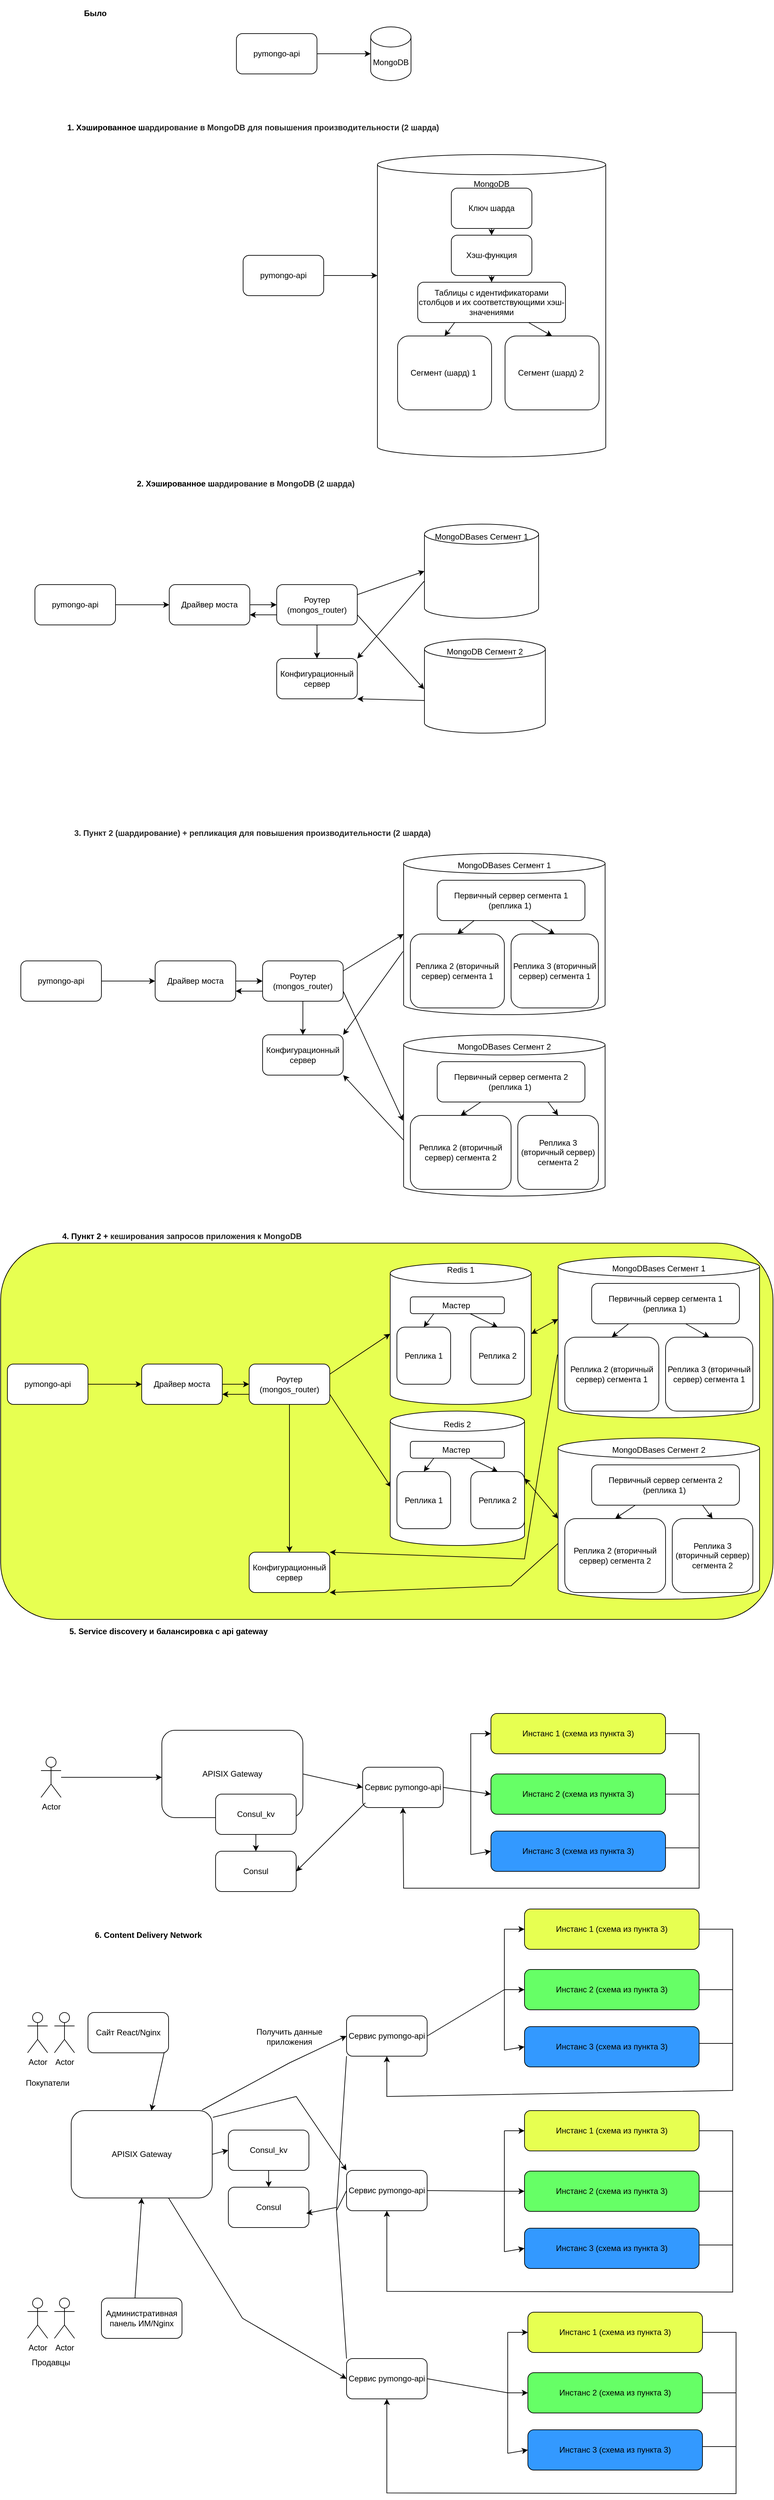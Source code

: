 <mxfile version="26.2.14">
  <diagram name="Page-1" id="XPKNurpNEvyVqWCnPCrv">
    <mxGraphModel dx="1593" dy="798" grid="1" gridSize="10" guides="1" tooltips="1" connect="1" arrows="1" fold="1" page="1" pageScale="1" pageWidth="827" pageHeight="1169" math="0" shadow="0">
      <root>
        <mxCell id="0" />
        <mxCell id="1" parent="0" />
        <mxCell id="mXvUrhsPpMpzu5_AY0t--2" value="MongoDB" style="shape=cylinder3;whiteSpace=wrap;html=1;boundedLbl=1;backgroundOutline=1;size=15;" vertex="1" parent="1">
          <mxGeometry x="571" y="80" width="60" height="80" as="geometry" />
        </mxCell>
        <mxCell id="mXvUrhsPpMpzu5_AY0t--3" value="pymongo-api" style="rounded=1;whiteSpace=wrap;html=1;" vertex="1" parent="1">
          <mxGeometry x="371" y="90" width="120" height="60" as="geometry" />
        </mxCell>
        <mxCell id="mXvUrhsPpMpzu5_AY0t--4" style="edgeStyle=orthogonalEdgeStyle;rounded=0;orthogonalLoop=1;jettySize=auto;html=1;exitX=1;exitY=0.5;exitDx=0;exitDy=0;entryX=0;entryY=0.5;entryDx=0;entryDy=0;entryPerimeter=0;" edge="1" parent="1" source="mXvUrhsPpMpzu5_AY0t--3" target="mXvUrhsPpMpzu5_AY0t--2">
          <mxGeometry relative="1" as="geometry" />
        </mxCell>
        <mxCell id="mXvUrhsPpMpzu5_AY0t--5" value="&lt;b&gt;Было&lt;/b&gt;" style="text;html=1;align=center;verticalAlign=middle;whiteSpace=wrap;rounded=0;" vertex="1" parent="1">
          <mxGeometry x="121" y="40" width="80" height="40" as="geometry" />
        </mxCell>
        <mxCell id="mXvUrhsPpMpzu5_AY0t--6" value="&lt;font style=&quot;font-size: 12px;&quot;&gt;&lt;b&gt;1. Хэшированное ш&lt;span style=&quot;color: rgba(0, 0, 0, 0.85); font-family: &amp;quot;YS Text&amp;quot;, sans-serif; text-align: left; white-space-collapse: preserve-breaks; background-color: rgb(255, 255, 255);&quot;&gt;ардирование в MongoDB для повышения производительности (2 шарда)&lt;/span&gt;&lt;/b&gt;&lt;/font&gt;" style="text;html=1;align=center;verticalAlign=middle;whiteSpace=wrap;rounded=0;" vertex="1" parent="1">
          <mxGeometry x="111" y="210" width="570" height="40" as="geometry" />
        </mxCell>
        <mxCell id="mXvUrhsPpMpzu5_AY0t--7" value="MongoDB&lt;div&gt;&lt;br&gt;&lt;/div&gt;&lt;div&gt;&lt;br&gt;&lt;/div&gt;&lt;div&gt;&lt;br&gt;&lt;/div&gt;&lt;div&gt;&lt;br&gt;&lt;/div&gt;&lt;div&gt;&lt;br&gt;&lt;/div&gt;&lt;div&gt;&lt;br&gt;&lt;/div&gt;&lt;div&gt;&lt;br&gt;&lt;/div&gt;&lt;div&gt;&lt;br&gt;&lt;/div&gt;&lt;div&gt;&lt;br&gt;&lt;/div&gt;&lt;div&gt;&lt;br&gt;&lt;/div&gt;&lt;div&gt;&lt;br&gt;&lt;/div&gt;&lt;div&gt;&lt;br&gt;&lt;/div&gt;&lt;div&gt;&lt;br&gt;&lt;/div&gt;&lt;div&gt;&lt;br&gt;&lt;/div&gt;&lt;div&gt;&lt;br&gt;&lt;/div&gt;&lt;div&gt;&lt;br&gt;&lt;/div&gt;&lt;div&gt;&lt;br&gt;&lt;/div&gt;&lt;div&gt;&lt;br&gt;&lt;/div&gt;&lt;div&gt;&lt;br&gt;&lt;/div&gt;&lt;div&gt;&lt;br&gt;&lt;/div&gt;&lt;div&gt;&lt;br&gt;&lt;/div&gt;&lt;div&gt;&lt;br&gt;&lt;/div&gt;&lt;div&gt;&lt;br&gt;&lt;/div&gt;&lt;div&gt;&lt;br&gt;&lt;/div&gt;&lt;div&gt;&lt;br&gt;&lt;/div&gt;&lt;div&gt;&lt;br&gt;&lt;/div&gt;&lt;div&gt;&lt;br&gt;&lt;/div&gt;" style="shape=cylinder3;whiteSpace=wrap;html=1;boundedLbl=1;backgroundOutline=1;size=15;" vertex="1" parent="1">
          <mxGeometry x="581" y="270" width="340" height="450" as="geometry" />
        </mxCell>
        <mxCell id="mXvUrhsPpMpzu5_AY0t--8" value="pymongo-api" style="rounded=1;whiteSpace=wrap;html=1;" vertex="1" parent="1">
          <mxGeometry x="381" y="420" width="120" height="60" as="geometry" />
        </mxCell>
        <mxCell id="mXvUrhsPpMpzu5_AY0t--9" style="edgeStyle=orthogonalEdgeStyle;rounded=0;orthogonalLoop=1;jettySize=auto;html=1;exitX=1;exitY=0.5;exitDx=0;exitDy=0;entryX=0;entryY=0.5;entryDx=0;entryDy=0;entryPerimeter=0;" edge="1" parent="1" source="mXvUrhsPpMpzu5_AY0t--8">
          <mxGeometry relative="1" as="geometry">
            <mxPoint x="581" y="450" as="targetPoint" />
          </mxGeometry>
        </mxCell>
        <mxCell id="mXvUrhsPpMpzu5_AY0t--10" value="Ключ шарда" style="rounded=1;whiteSpace=wrap;html=1;" vertex="1" parent="1">
          <mxGeometry x="691" y="320" width="120" height="60" as="geometry" />
        </mxCell>
        <mxCell id="mXvUrhsPpMpzu5_AY0t--11" value="Хэш-функция" style="rounded=1;whiteSpace=wrap;html=1;" vertex="1" parent="1">
          <mxGeometry x="691" y="390" width="120" height="60" as="geometry" />
        </mxCell>
        <mxCell id="mXvUrhsPpMpzu5_AY0t--12" value="Таблицы с идентификаторами столбцов и их соответствующими хэш-значениями" style="rounded=1;whiteSpace=wrap;html=1;" vertex="1" parent="1">
          <mxGeometry x="641" y="460" width="220" height="60" as="geometry" />
        </mxCell>
        <mxCell id="mXvUrhsPpMpzu5_AY0t--13" value="Сегмент (шард) 1&amp;nbsp;" style="rounded=1;whiteSpace=wrap;html=1;" vertex="1" parent="1">
          <mxGeometry x="611" y="540" width="140" height="110" as="geometry" />
        </mxCell>
        <mxCell id="mXvUrhsPpMpzu5_AY0t--14" value="Сегмент (шард) 2&amp;nbsp;" style="rounded=1;whiteSpace=wrap;html=1;" vertex="1" parent="1">
          <mxGeometry x="771" y="540" width="140" height="110" as="geometry" />
        </mxCell>
        <mxCell id="mXvUrhsPpMpzu5_AY0t--15" value="" style="endArrow=classic;html=1;rounded=0;exitX=0.5;exitY=1;exitDx=0;exitDy=0;entryX=0.5;entryY=0;entryDx=0;entryDy=0;" edge="1" parent="1" source="mXvUrhsPpMpzu5_AY0t--10" target="mXvUrhsPpMpzu5_AY0t--11">
          <mxGeometry width="50" height="50" relative="1" as="geometry">
            <mxPoint x="581" y="450" as="sourcePoint" />
            <mxPoint x="631" y="400" as="targetPoint" />
          </mxGeometry>
        </mxCell>
        <mxCell id="mXvUrhsPpMpzu5_AY0t--16" value="" style="endArrow=classic;html=1;rounded=0;exitX=0.5;exitY=1;exitDx=0;exitDy=0;entryX=0.5;entryY=0;entryDx=0;entryDy=0;" edge="1" parent="1" source="mXvUrhsPpMpzu5_AY0t--11" target="mXvUrhsPpMpzu5_AY0t--12">
          <mxGeometry width="50" height="50" relative="1" as="geometry">
            <mxPoint x="581" y="450" as="sourcePoint" />
            <mxPoint x="631" y="400" as="targetPoint" />
          </mxGeometry>
        </mxCell>
        <mxCell id="mXvUrhsPpMpzu5_AY0t--17" value="" style="endArrow=classic;html=1;rounded=0;exitX=0.25;exitY=1;exitDx=0;exitDy=0;entryX=0.5;entryY=0;entryDx=0;entryDy=0;" edge="1" parent="1" source="mXvUrhsPpMpzu5_AY0t--12" target="mXvUrhsPpMpzu5_AY0t--13">
          <mxGeometry width="50" height="50" relative="1" as="geometry">
            <mxPoint x="581" y="450" as="sourcePoint" />
            <mxPoint x="631" y="400" as="targetPoint" />
          </mxGeometry>
        </mxCell>
        <mxCell id="mXvUrhsPpMpzu5_AY0t--18" value="" style="endArrow=classic;html=1;rounded=0;exitX=0.75;exitY=1;exitDx=0;exitDy=0;entryX=0.5;entryY=0;entryDx=0;entryDy=0;" edge="1" parent="1" source="mXvUrhsPpMpzu5_AY0t--12" target="mXvUrhsPpMpzu5_AY0t--14">
          <mxGeometry width="50" height="50" relative="1" as="geometry">
            <mxPoint x="581" y="450" as="sourcePoint" />
            <mxPoint x="631" y="400" as="targetPoint" />
          </mxGeometry>
        </mxCell>
        <mxCell id="mXvUrhsPpMpzu5_AY0t--19" value="&lt;div style=&quot;text-align: center;&quot;&gt;&lt;b style=&quot;&quot;&gt;&lt;span style=&quot;text-align: left; background-color: rgb(255, 255, 255); color: rgba(0, 0, 0, 0.85);&quot;&gt;3. Пункт 2 (шардирование) + репликация&amp;nbsp;&lt;/span&gt;&lt;span style=&quot;color: rgba(0, 0, 0, 0.85); background-color: rgb(255, 255, 255); font-family: &amp;quot;YS Text&amp;quot;, sans-serif; text-align: left; white-space-collapse: preserve-breaks;&quot;&gt;для повышения производительности (2 шарда)&lt;/span&gt;&lt;/b&gt;&lt;/div&gt;" style="text;html=1;align=center;verticalAlign=middle;whiteSpace=wrap;rounded=0;" vertex="1" parent="1">
          <mxGeometry x="110" y="1260" width="570" height="40" as="geometry" />
        </mxCell>
        <mxCell id="mXvUrhsPpMpzu5_AY0t--20" value="MongoDBases Сегмент 1&lt;div&gt;&lt;br&gt;&lt;/div&gt;&lt;div&gt;&lt;br&gt;&lt;/div&gt;&lt;div&gt;&lt;br&gt;&lt;/div&gt;&lt;div&gt;&lt;br&gt;&lt;/div&gt;&lt;div&gt;&lt;br&gt;&lt;/div&gt;&lt;div&gt;&lt;br&gt;&lt;/div&gt;&lt;div&gt;&lt;br&gt;&lt;/div&gt;&lt;div&gt;&lt;br&gt;&lt;/div&gt;&lt;div&gt;&lt;br&gt;&lt;/div&gt;&lt;div&gt;&lt;br&gt;&lt;/div&gt;&lt;div&gt;&lt;br&gt;&lt;/div&gt;&lt;div&gt;&lt;br&gt;&lt;/div&gt;&lt;div&gt;&lt;br&gt;&lt;/div&gt;&lt;div&gt;&lt;br&gt;&lt;/div&gt;&lt;div&gt;&lt;br&gt;&lt;/div&gt;&lt;div&gt;&lt;br&gt;&lt;/div&gt;" style="shape=cylinder3;whiteSpace=wrap;html=1;boundedLbl=1;backgroundOutline=1;size=15;" vertex="1" parent="1">
          <mxGeometry x="620" y="1310" width="300" height="240" as="geometry" />
        </mxCell>
        <mxCell id="mXvUrhsPpMpzu5_AY0t--21" value="pymongo-api" style="rounded=1;whiteSpace=wrap;html=1;" vertex="1" parent="1">
          <mxGeometry x="50" y="1470" width="120" height="60" as="geometry" />
        </mxCell>
        <mxCell id="mXvUrhsPpMpzu5_AY0t--22" style="edgeStyle=orthogonalEdgeStyle;rounded=0;orthogonalLoop=1;jettySize=auto;html=1;exitX=1;exitY=0.5;exitDx=0;exitDy=0;entryX=0;entryY=0.5;entryDx=0;entryDy=0;entryPerimeter=0;" edge="1" parent="1" source="mXvUrhsPpMpzu5_AY0t--21">
          <mxGeometry relative="1" as="geometry">
            <mxPoint x="250" y="1500" as="targetPoint" />
          </mxGeometry>
        </mxCell>
        <mxCell id="mXvUrhsPpMpzu5_AY0t--23" value="Первичный сервер сегмента 1 (реплика 1)&amp;nbsp;" style="rounded=1;whiteSpace=wrap;html=1;" vertex="1" parent="1">
          <mxGeometry x="670" y="1350" width="220" height="60" as="geometry" />
        </mxCell>
        <mxCell id="mXvUrhsPpMpzu5_AY0t--24" value="Реплика 2 (вторичный сервер) сегмента 1" style="rounded=1;whiteSpace=wrap;html=1;" vertex="1" parent="1">
          <mxGeometry x="630" y="1430" width="140" height="110" as="geometry" />
        </mxCell>
        <mxCell id="mXvUrhsPpMpzu5_AY0t--25" value="Драйвер моста" style="rounded=1;whiteSpace=wrap;html=1;" vertex="1" parent="1">
          <mxGeometry x="250" y="1470" width="120" height="60" as="geometry" />
        </mxCell>
        <mxCell id="mXvUrhsPpMpzu5_AY0t--26" value="Роутер (mongos_router)" style="rounded=1;whiteSpace=wrap;html=1;" vertex="1" parent="1">
          <mxGeometry x="410" y="1470" width="120" height="60" as="geometry" />
        </mxCell>
        <mxCell id="mXvUrhsPpMpzu5_AY0t--27" value="" style="endArrow=classic;html=1;rounded=0;exitX=1;exitY=0.5;exitDx=0;exitDy=0;entryX=0;entryY=0.5;entryDx=0;entryDy=0;" edge="1" parent="1" source="mXvUrhsPpMpzu5_AY0t--25" target="mXvUrhsPpMpzu5_AY0t--26">
          <mxGeometry width="50" height="50" relative="1" as="geometry">
            <mxPoint x="580" y="1460" as="sourcePoint" />
            <mxPoint x="630" y="1410" as="targetPoint" />
          </mxGeometry>
        </mxCell>
        <mxCell id="mXvUrhsPpMpzu5_AY0t--28" value="" style="endArrow=classic;html=1;rounded=0;entryX=1;entryY=0.75;entryDx=0;entryDy=0;exitX=0;exitY=0.75;exitDx=0;exitDy=0;" edge="1" parent="1" source="mXvUrhsPpMpzu5_AY0t--26" target="mXvUrhsPpMpzu5_AY0t--25">
          <mxGeometry width="50" height="50" relative="1" as="geometry">
            <mxPoint x="580" y="1460" as="sourcePoint" />
            <mxPoint x="630" y="1410" as="targetPoint" />
          </mxGeometry>
        </mxCell>
        <mxCell id="mXvUrhsPpMpzu5_AY0t--29" value="MongoDBases Сегмент 2&lt;div&gt;&lt;br&gt;&lt;/div&gt;&lt;div&gt;&lt;br&gt;&lt;/div&gt;&lt;div&gt;&lt;br&gt;&lt;/div&gt;&lt;div&gt;&lt;br&gt;&lt;/div&gt;&lt;div&gt;&lt;br&gt;&lt;/div&gt;&lt;div&gt;&lt;br&gt;&lt;/div&gt;&lt;div&gt;&lt;br&gt;&lt;/div&gt;&lt;div&gt;&lt;br&gt;&lt;/div&gt;&lt;div&gt;&lt;br&gt;&lt;/div&gt;&lt;div&gt;&lt;br&gt;&lt;/div&gt;&lt;div&gt;&lt;br&gt;&lt;/div&gt;&lt;div&gt;&lt;br&gt;&lt;/div&gt;&lt;div&gt;&lt;br&gt;&lt;/div&gt;&lt;div&gt;&lt;br&gt;&lt;/div&gt;&lt;div&gt;&lt;br&gt;&lt;/div&gt;&lt;div&gt;&lt;br&gt;&lt;/div&gt;" style="shape=cylinder3;whiteSpace=wrap;html=1;boundedLbl=1;backgroundOutline=1;size=15;" vertex="1" parent="1">
          <mxGeometry x="620" y="1580" width="300" height="240" as="geometry" />
        </mxCell>
        <mxCell id="mXvUrhsPpMpzu5_AY0t--30" value="Первичный сервер сегмента 2 (реплика 1)&amp;nbsp;" style="rounded=1;whiteSpace=wrap;html=1;" vertex="1" parent="1">
          <mxGeometry x="670" y="1620" width="220" height="60" as="geometry" />
        </mxCell>
        <mxCell id="mXvUrhsPpMpzu5_AY0t--31" value="Реплика 2 (вторичный сервер) сегмента 2" style="rounded=1;whiteSpace=wrap;html=1;" vertex="1" parent="1">
          <mxGeometry x="630" y="1700" width="150" height="110" as="geometry" />
        </mxCell>
        <mxCell id="mXvUrhsPpMpzu5_AY0t--32" value="" style="endArrow=classic;html=1;rounded=0;exitX=1;exitY=0.25;exitDx=0;exitDy=0;entryX=0;entryY=0.5;entryDx=0;entryDy=0;entryPerimeter=0;" edge="1" parent="1" source="mXvUrhsPpMpzu5_AY0t--26" target="mXvUrhsPpMpzu5_AY0t--20">
          <mxGeometry width="50" height="50" relative="1" as="geometry">
            <mxPoint x="580" y="1580" as="sourcePoint" />
            <mxPoint x="630" y="1530" as="targetPoint" />
          </mxGeometry>
        </mxCell>
        <mxCell id="mXvUrhsPpMpzu5_AY0t--33" value="" style="endArrow=classic;html=1;rounded=0;entryX=-0.003;entryY=0.533;entryDx=0;entryDy=0;entryPerimeter=0;exitX=1;exitY=0.75;exitDx=0;exitDy=0;" edge="1" parent="1" source="mXvUrhsPpMpzu5_AY0t--26" target="mXvUrhsPpMpzu5_AY0t--29">
          <mxGeometry width="50" height="50" relative="1" as="geometry">
            <mxPoint x="580" y="1580" as="sourcePoint" />
            <mxPoint x="630" y="1530" as="targetPoint" />
          </mxGeometry>
        </mxCell>
        <mxCell id="mXvUrhsPpMpzu5_AY0t--34" value="Реплика 3 (вторичный сервер) сегмента 1" style="rounded=1;whiteSpace=wrap;html=1;" vertex="1" parent="1">
          <mxGeometry x="780" y="1430" width="130" height="110" as="geometry" />
        </mxCell>
        <mxCell id="mXvUrhsPpMpzu5_AY0t--35" value="Реплика 3 (вторичный сервер) сегмента 2" style="rounded=1;whiteSpace=wrap;html=1;" vertex="1" parent="1">
          <mxGeometry x="790" y="1700" width="120" height="110" as="geometry" />
        </mxCell>
        <mxCell id="mXvUrhsPpMpzu5_AY0t--36" value="" style="endArrow=classic;html=1;rounded=0;exitX=0.25;exitY=1;exitDx=0;exitDy=0;entryX=0.5;entryY=0;entryDx=0;entryDy=0;" edge="1" parent="1" source="mXvUrhsPpMpzu5_AY0t--23" target="mXvUrhsPpMpzu5_AY0t--24">
          <mxGeometry width="50" height="50" relative="1" as="geometry">
            <mxPoint x="580" y="1580" as="sourcePoint" />
            <mxPoint x="630" y="1530" as="targetPoint" />
          </mxGeometry>
        </mxCell>
        <mxCell id="mXvUrhsPpMpzu5_AY0t--37" value="" style="endArrow=classic;html=1;rounded=0;entryX=0.5;entryY=0;entryDx=0;entryDy=0;" edge="1" parent="1" source="mXvUrhsPpMpzu5_AY0t--30" target="mXvUrhsPpMpzu5_AY0t--31">
          <mxGeometry width="50" height="50" relative="1" as="geometry">
            <mxPoint x="735" y="1420" as="sourcePoint" />
            <mxPoint x="710" y="1440" as="targetPoint" />
            <Array as="points" />
          </mxGeometry>
        </mxCell>
        <mxCell id="mXvUrhsPpMpzu5_AY0t--38" value="" style="endArrow=classic;html=1;rounded=0;entryX=0.5;entryY=0;entryDx=0;entryDy=0;exitX=0.75;exitY=1;exitDx=0;exitDy=0;" edge="1" parent="1" source="mXvUrhsPpMpzu5_AY0t--30" target="mXvUrhsPpMpzu5_AY0t--35">
          <mxGeometry width="50" height="50" relative="1" as="geometry">
            <mxPoint x="580" y="1580" as="sourcePoint" />
            <mxPoint x="630" y="1530" as="targetPoint" />
          </mxGeometry>
        </mxCell>
        <mxCell id="mXvUrhsPpMpzu5_AY0t--39" value="" style="endArrow=classic;html=1;rounded=0;exitX=0.636;exitY=1;exitDx=0;exitDy=0;exitPerimeter=0;entryX=0.5;entryY=0;entryDx=0;entryDy=0;" edge="1" parent="1" source="mXvUrhsPpMpzu5_AY0t--23" target="mXvUrhsPpMpzu5_AY0t--34">
          <mxGeometry width="50" height="50" relative="1" as="geometry">
            <mxPoint x="580" y="1580" as="sourcePoint" />
            <mxPoint x="630" y="1530" as="targetPoint" />
          </mxGeometry>
        </mxCell>
        <mxCell id="mXvUrhsPpMpzu5_AY0t--40" value="Конфигурационный сервер" style="rounded=1;whiteSpace=wrap;html=1;" vertex="1" parent="1">
          <mxGeometry x="410" y="1580" width="120" height="60" as="geometry" />
        </mxCell>
        <mxCell id="mXvUrhsPpMpzu5_AY0t--41" value="" style="endArrow=classic;html=1;rounded=0;exitX=0.5;exitY=1;exitDx=0;exitDy=0;entryX=0.5;entryY=0;entryDx=0;entryDy=0;" edge="1" parent="1" source="mXvUrhsPpMpzu5_AY0t--26" target="mXvUrhsPpMpzu5_AY0t--40">
          <mxGeometry width="50" height="50" relative="1" as="geometry">
            <mxPoint x="580" y="1700" as="sourcePoint" />
            <mxPoint x="630" y="1650" as="targetPoint" />
          </mxGeometry>
        </mxCell>
        <mxCell id="mXvUrhsPpMpzu5_AY0t--42" value="" style="endArrow=classic;html=1;rounded=0;exitX=-0.003;exitY=0.608;exitDx=0;exitDy=0;exitPerimeter=0;entryX=1;entryY=0;entryDx=0;entryDy=0;" edge="1" parent="1" source="mXvUrhsPpMpzu5_AY0t--20" target="mXvUrhsPpMpzu5_AY0t--40">
          <mxGeometry width="50" height="50" relative="1" as="geometry">
            <mxPoint x="580" y="1700" as="sourcePoint" />
            <mxPoint x="630" y="1650" as="targetPoint" />
          </mxGeometry>
        </mxCell>
        <mxCell id="mXvUrhsPpMpzu5_AY0t--43" value="" style="endArrow=classic;html=1;rounded=0;exitX=0;exitY=0.654;exitDx=0;exitDy=0;exitPerimeter=0;entryX=1;entryY=1;entryDx=0;entryDy=0;" edge="1" parent="1" source="mXvUrhsPpMpzu5_AY0t--29" target="mXvUrhsPpMpzu5_AY0t--40">
          <mxGeometry width="50" height="50" relative="1" as="geometry">
            <mxPoint x="580" y="1700" as="sourcePoint" />
            <mxPoint x="630" y="1650" as="targetPoint" />
          </mxGeometry>
        </mxCell>
        <mxCell id="mXvUrhsPpMpzu5_AY0t--157" value="&lt;font style=&quot;font-size: 12px;&quot;&gt;&lt;b&gt;2. Хэшированное ш&lt;span style=&quot;color: rgba(0, 0, 0, 0.85); font-family: &amp;quot;YS Text&amp;quot;, sans-serif; text-align: left; white-space-collapse: preserve-breaks; background-color: rgb(255, 255, 255);&quot;&gt;ардирование в MongoDB (2 шарда)&lt;/span&gt;&lt;/b&gt;&lt;/font&gt;" style="text;html=1;align=center;verticalAlign=middle;whiteSpace=wrap;rounded=0;" vertex="1" parent="1">
          <mxGeometry x="100" y="740" width="570" height="40" as="geometry" />
        </mxCell>
        <mxCell id="mXvUrhsPpMpzu5_AY0t--158" value="MongoDBases Сегмент 1&lt;div&gt;&lt;br&gt;&lt;/div&gt;&lt;div&gt;&lt;br&gt;&lt;/div&gt;&lt;div&gt;&lt;br&gt;&lt;/div&gt;&lt;div&gt;&lt;br&gt;&lt;/div&gt;&lt;div&gt;&lt;br&gt;&lt;/div&gt;&lt;div&gt;&lt;br&gt;&lt;/div&gt;&lt;div&gt;&lt;br&gt;&lt;/div&gt;&lt;div&gt;&lt;br&gt;&lt;/div&gt;&lt;div&gt;&lt;br&gt;&lt;/div&gt;" style="shape=cylinder3;whiteSpace=wrap;html=1;boundedLbl=1;backgroundOutline=1;size=15;" vertex="1" parent="1">
          <mxGeometry x="651" y="820" width="170" height="140" as="geometry" />
        </mxCell>
        <mxCell id="mXvUrhsPpMpzu5_AY0t--159" value="pymongo-api" style="rounded=1;whiteSpace=wrap;html=1;" vertex="1" parent="1">
          <mxGeometry x="71" y="910" width="120" height="60" as="geometry" />
        </mxCell>
        <mxCell id="mXvUrhsPpMpzu5_AY0t--160" style="edgeStyle=orthogonalEdgeStyle;rounded=0;orthogonalLoop=1;jettySize=auto;html=1;exitX=1;exitY=0.5;exitDx=0;exitDy=0;entryX=0;entryY=0.5;entryDx=0;entryDy=0;entryPerimeter=0;" edge="1" parent="1" source="mXvUrhsPpMpzu5_AY0t--159">
          <mxGeometry relative="1" as="geometry">
            <mxPoint x="271" y="940" as="targetPoint" />
          </mxGeometry>
        </mxCell>
        <mxCell id="mXvUrhsPpMpzu5_AY0t--161" value="Драйвер моста" style="rounded=1;whiteSpace=wrap;html=1;" vertex="1" parent="1">
          <mxGeometry x="271" y="910" width="120" height="60" as="geometry" />
        </mxCell>
        <mxCell id="mXvUrhsPpMpzu5_AY0t--162" value="Роутер (mongos_router)" style="rounded=1;whiteSpace=wrap;html=1;" vertex="1" parent="1">
          <mxGeometry x="431" y="910" width="120" height="60" as="geometry" />
        </mxCell>
        <mxCell id="mXvUrhsPpMpzu5_AY0t--163" value="" style="endArrow=classic;html=1;rounded=0;exitX=1;exitY=0.5;exitDx=0;exitDy=0;entryX=0;entryY=0.5;entryDx=0;entryDy=0;" edge="1" parent="1" source="mXvUrhsPpMpzu5_AY0t--161" target="mXvUrhsPpMpzu5_AY0t--162">
          <mxGeometry width="50" height="50" relative="1" as="geometry">
            <mxPoint x="601" y="900" as="sourcePoint" />
            <mxPoint x="651" y="850" as="targetPoint" />
          </mxGeometry>
        </mxCell>
        <mxCell id="mXvUrhsPpMpzu5_AY0t--164" value="" style="endArrow=classic;html=1;rounded=0;entryX=1;entryY=0.75;entryDx=0;entryDy=0;exitX=0;exitY=0.75;exitDx=0;exitDy=0;" edge="1" parent="1" source="mXvUrhsPpMpzu5_AY0t--162" target="mXvUrhsPpMpzu5_AY0t--161">
          <mxGeometry width="50" height="50" relative="1" as="geometry">
            <mxPoint x="601" y="900" as="sourcePoint" />
            <mxPoint x="651" y="850" as="targetPoint" />
          </mxGeometry>
        </mxCell>
        <mxCell id="mXvUrhsPpMpzu5_AY0t--165" value="MongoDB Сегмент 2&lt;div&gt;&lt;br&gt;&lt;/div&gt;&lt;div&gt;&lt;br&gt;&lt;/div&gt;&lt;div&gt;&lt;br&gt;&lt;/div&gt;&lt;div&gt;&lt;br&gt;&lt;/div&gt;&lt;div&gt;&lt;br&gt;&lt;/div&gt;&lt;div&gt;&lt;br&gt;&lt;/div&gt;&lt;div&gt;&lt;br&gt;&lt;/div&gt;&lt;div&gt;&lt;br&gt;&lt;/div&gt;&lt;div&gt;&lt;br&gt;&lt;/div&gt;" style="shape=cylinder3;whiteSpace=wrap;html=1;boundedLbl=1;backgroundOutline=1;size=15;" vertex="1" parent="1">
          <mxGeometry x="651" y="991" width="180" height="140" as="geometry" />
        </mxCell>
        <mxCell id="mXvUrhsPpMpzu5_AY0t--166" value="" style="endArrow=classic;html=1;rounded=0;exitX=1;exitY=0.25;exitDx=0;exitDy=0;entryX=0;entryY=0.5;entryDx=0;entryDy=0;entryPerimeter=0;" edge="1" parent="1" source="mXvUrhsPpMpzu5_AY0t--162" target="mXvUrhsPpMpzu5_AY0t--158">
          <mxGeometry width="50" height="50" relative="1" as="geometry">
            <mxPoint x="601" y="1020" as="sourcePoint" />
            <mxPoint x="651" y="970" as="targetPoint" />
          </mxGeometry>
        </mxCell>
        <mxCell id="mXvUrhsPpMpzu5_AY0t--167" value="" style="endArrow=classic;html=1;rounded=0;entryX=-0.003;entryY=0.533;entryDx=0;entryDy=0;entryPerimeter=0;exitX=1;exitY=0.75;exitDx=0;exitDy=0;" edge="1" parent="1" source="mXvUrhsPpMpzu5_AY0t--162" target="mXvUrhsPpMpzu5_AY0t--165">
          <mxGeometry width="50" height="50" relative="1" as="geometry">
            <mxPoint x="601" y="1020" as="sourcePoint" />
            <mxPoint x="651" y="970" as="targetPoint" />
          </mxGeometry>
        </mxCell>
        <mxCell id="mXvUrhsPpMpzu5_AY0t--168" value="Конфигурационный сервер" style="rounded=1;whiteSpace=wrap;html=1;" vertex="1" parent="1">
          <mxGeometry x="431" y="1020" width="120" height="60" as="geometry" />
        </mxCell>
        <mxCell id="mXvUrhsPpMpzu5_AY0t--169" value="" style="endArrow=classic;html=1;rounded=0;exitX=0.5;exitY=1;exitDx=0;exitDy=0;entryX=0.5;entryY=0;entryDx=0;entryDy=0;" edge="1" parent="1" source="mXvUrhsPpMpzu5_AY0t--162" target="mXvUrhsPpMpzu5_AY0t--168">
          <mxGeometry width="50" height="50" relative="1" as="geometry">
            <mxPoint x="601" y="1140" as="sourcePoint" />
            <mxPoint x="651" y="1090" as="targetPoint" />
          </mxGeometry>
        </mxCell>
        <mxCell id="mXvUrhsPpMpzu5_AY0t--170" value="" style="endArrow=classic;html=1;rounded=0;exitX=-0.003;exitY=0.608;exitDx=0;exitDy=0;exitPerimeter=0;entryX=1;entryY=0;entryDx=0;entryDy=0;" edge="1" parent="1" source="mXvUrhsPpMpzu5_AY0t--158" target="mXvUrhsPpMpzu5_AY0t--168">
          <mxGeometry width="50" height="50" relative="1" as="geometry">
            <mxPoint x="601" y="1140" as="sourcePoint" />
            <mxPoint x="651" y="1090" as="targetPoint" />
          </mxGeometry>
        </mxCell>
        <mxCell id="mXvUrhsPpMpzu5_AY0t--171" value="" style="endArrow=classic;html=1;rounded=0;exitX=0;exitY=0.654;exitDx=0;exitDy=0;exitPerimeter=0;entryX=1;entryY=1;entryDx=0;entryDy=0;" edge="1" parent="1" source="mXvUrhsPpMpzu5_AY0t--165" target="mXvUrhsPpMpzu5_AY0t--168">
          <mxGeometry width="50" height="50" relative="1" as="geometry">
            <mxPoint x="601" y="1140" as="sourcePoint" />
            <mxPoint x="651" y="1090" as="targetPoint" />
          </mxGeometry>
        </mxCell>
        <mxCell id="mXvUrhsPpMpzu5_AY0t--172" value="" style="rounded=1;whiteSpace=wrap;html=1;fillColor=#E7FF51;" vertex="1" parent="1">
          <mxGeometry x="20" y="1890" width="1150" height="560" as="geometry" />
        </mxCell>
        <mxCell id="mXvUrhsPpMpzu5_AY0t--215" value="&lt;font style=&quot;font-size: 12px;&quot; face=&quot;Helvetica&quot;&gt;&lt;b&gt;&lt;font style=&quot;&quot;&gt;4. Пункт 2 +&amp;nbsp;&lt;/font&gt;&lt;span style=&quot;color: rgba(0, 0, 0, 0.85); text-align: left; white-space-collapse: preserve-breaks; background-color: rgb(255, 255, 255);&quot;&gt;кеширования запросов приложения к MongoDB&lt;/span&gt;&lt;/b&gt;&lt;/font&gt;" style="text;html=1;align=center;verticalAlign=middle;whiteSpace=wrap;rounded=0;" vertex="1" parent="1">
          <mxGeometry x="90" y="1860" width="400" height="40" as="geometry" />
        </mxCell>
        <mxCell id="mXvUrhsPpMpzu5_AY0t--216" value="MongoDBases Сегмент 1&lt;div&gt;&lt;br&gt;&lt;/div&gt;&lt;div&gt;&lt;br&gt;&lt;/div&gt;&lt;div&gt;&lt;br&gt;&lt;/div&gt;&lt;div&gt;&lt;br&gt;&lt;/div&gt;&lt;div&gt;&lt;br&gt;&lt;/div&gt;&lt;div&gt;&lt;br&gt;&lt;/div&gt;&lt;div&gt;&lt;br&gt;&lt;/div&gt;&lt;div&gt;&lt;br&gt;&lt;/div&gt;&lt;div&gt;&lt;br&gt;&lt;/div&gt;&lt;div&gt;&lt;br&gt;&lt;/div&gt;&lt;div&gt;&lt;br&gt;&lt;/div&gt;&lt;div&gt;&lt;br&gt;&lt;/div&gt;&lt;div&gt;&lt;br&gt;&lt;/div&gt;&lt;div&gt;&lt;br&gt;&lt;/div&gt;&lt;div&gt;&lt;br&gt;&lt;/div&gt;&lt;div&gt;&lt;br&gt;&lt;/div&gt;" style="shape=cylinder3;whiteSpace=wrap;html=1;boundedLbl=1;backgroundOutline=1;size=15;" vertex="1" parent="1">
          <mxGeometry x="850" y="1910" width="300" height="240" as="geometry" />
        </mxCell>
        <mxCell id="mXvUrhsPpMpzu5_AY0t--217" value="pymongo-api" style="rounded=1;whiteSpace=wrap;html=1;" vertex="1" parent="1">
          <mxGeometry x="30" y="2070" width="120" height="60" as="geometry" />
        </mxCell>
        <mxCell id="mXvUrhsPpMpzu5_AY0t--218" style="edgeStyle=orthogonalEdgeStyle;rounded=0;orthogonalLoop=1;jettySize=auto;html=1;exitX=1;exitY=0.5;exitDx=0;exitDy=0;entryX=0;entryY=0.5;entryDx=0;entryDy=0;entryPerimeter=0;" edge="1" parent="1" source="mXvUrhsPpMpzu5_AY0t--217">
          <mxGeometry relative="1" as="geometry">
            <mxPoint x="230" y="2100" as="targetPoint" />
          </mxGeometry>
        </mxCell>
        <mxCell id="mXvUrhsPpMpzu5_AY0t--219" value="Первичный сервер сегмента 1 (реплика 1)&amp;nbsp;" style="rounded=1;whiteSpace=wrap;html=1;" vertex="1" parent="1">
          <mxGeometry x="900" y="1950" width="220" height="60" as="geometry" />
        </mxCell>
        <mxCell id="mXvUrhsPpMpzu5_AY0t--220" value="Реплика 2 (вторичный сервер) сегмента 1" style="rounded=1;whiteSpace=wrap;html=1;" vertex="1" parent="1">
          <mxGeometry x="860" y="2030" width="140" height="110" as="geometry" />
        </mxCell>
        <mxCell id="mXvUrhsPpMpzu5_AY0t--221" value="Драйвер моста" style="rounded=1;whiteSpace=wrap;html=1;" vertex="1" parent="1">
          <mxGeometry x="230" y="2070" width="120" height="60" as="geometry" />
        </mxCell>
        <mxCell id="mXvUrhsPpMpzu5_AY0t--222" value="Роутер (mongos_router)" style="rounded=1;whiteSpace=wrap;html=1;" vertex="1" parent="1">
          <mxGeometry x="390" y="2070" width="120" height="60" as="geometry" />
        </mxCell>
        <mxCell id="mXvUrhsPpMpzu5_AY0t--223" value="" style="endArrow=classic;html=1;rounded=0;exitX=1;exitY=0.5;exitDx=0;exitDy=0;entryX=0;entryY=0.5;entryDx=0;entryDy=0;" edge="1" parent="1" source="mXvUrhsPpMpzu5_AY0t--221" target="mXvUrhsPpMpzu5_AY0t--222">
          <mxGeometry width="50" height="50" relative="1" as="geometry">
            <mxPoint x="560" y="2060" as="sourcePoint" />
            <mxPoint x="610" y="2010" as="targetPoint" />
          </mxGeometry>
        </mxCell>
        <mxCell id="mXvUrhsPpMpzu5_AY0t--224" value="" style="endArrow=classic;html=1;rounded=0;entryX=1;entryY=0.75;entryDx=0;entryDy=0;exitX=0;exitY=0.75;exitDx=0;exitDy=0;" edge="1" parent="1" source="mXvUrhsPpMpzu5_AY0t--222" target="mXvUrhsPpMpzu5_AY0t--221">
          <mxGeometry width="50" height="50" relative="1" as="geometry">
            <mxPoint x="560" y="2060" as="sourcePoint" />
            <mxPoint x="610" y="2010" as="targetPoint" />
          </mxGeometry>
        </mxCell>
        <mxCell id="mXvUrhsPpMpzu5_AY0t--225" value="MongoDBases Сегмент 2&lt;div&gt;&lt;br&gt;&lt;/div&gt;&lt;div&gt;&lt;br&gt;&lt;/div&gt;&lt;div&gt;&lt;br&gt;&lt;/div&gt;&lt;div&gt;&lt;br&gt;&lt;/div&gt;&lt;div&gt;&lt;br&gt;&lt;/div&gt;&lt;div&gt;&lt;br&gt;&lt;/div&gt;&lt;div&gt;&lt;br&gt;&lt;/div&gt;&lt;div&gt;&lt;br&gt;&lt;/div&gt;&lt;div&gt;&lt;br&gt;&lt;/div&gt;&lt;div&gt;&lt;br&gt;&lt;/div&gt;&lt;div&gt;&lt;br&gt;&lt;/div&gt;&lt;div&gt;&lt;br&gt;&lt;/div&gt;&lt;div&gt;&lt;br&gt;&lt;/div&gt;&lt;div&gt;&lt;br&gt;&lt;/div&gt;&lt;div&gt;&lt;br&gt;&lt;/div&gt;&lt;div&gt;&lt;br&gt;&lt;/div&gt;" style="shape=cylinder3;whiteSpace=wrap;html=1;boundedLbl=1;backgroundOutline=1;size=15;" vertex="1" parent="1">
          <mxGeometry x="850" y="2180" width="300" height="240" as="geometry" />
        </mxCell>
        <mxCell id="mXvUrhsPpMpzu5_AY0t--226" value="Первичный сервер сегмента 2 (реплика 1)&amp;nbsp;" style="rounded=1;whiteSpace=wrap;html=1;" vertex="1" parent="1">
          <mxGeometry x="900" y="2220" width="220" height="60" as="geometry" />
        </mxCell>
        <mxCell id="mXvUrhsPpMpzu5_AY0t--227" value="Реплика 2 (вторичный сервер) сегмента 2" style="rounded=1;whiteSpace=wrap;html=1;" vertex="1" parent="1">
          <mxGeometry x="860" y="2300" width="150" height="110" as="geometry" />
        </mxCell>
        <mxCell id="mXvUrhsPpMpzu5_AY0t--228" value="" style="endArrow=classic;html=1;rounded=0;exitX=1;exitY=0.25;exitDx=0;exitDy=0;entryX=0;entryY=0.5;entryDx=0;entryDy=0;entryPerimeter=0;" edge="1" parent="1" source="mXvUrhsPpMpzu5_AY0t--222" target="mXvUrhsPpMpzu5_AY0t--240">
          <mxGeometry width="50" height="50" relative="1" as="geometry">
            <mxPoint x="560" y="2180" as="sourcePoint" />
            <mxPoint x="630" y="2040" as="targetPoint" />
          </mxGeometry>
        </mxCell>
        <mxCell id="mXvUrhsPpMpzu5_AY0t--229" value="" style="endArrow=classic;html=1;rounded=0;exitX=1;exitY=0.75;exitDx=0;exitDy=0;entryX=0.007;entryY=0.567;entryDx=0;entryDy=0;entryPerimeter=0;" edge="1" parent="1" source="mXvUrhsPpMpzu5_AY0t--222" target="mXvUrhsPpMpzu5_AY0t--241">
          <mxGeometry width="50" height="50" relative="1" as="geometry">
            <mxPoint x="560" y="2180" as="sourcePoint" />
            <mxPoint x="650" y="2260" as="targetPoint" />
          </mxGeometry>
        </mxCell>
        <mxCell id="mXvUrhsPpMpzu5_AY0t--230" value="Реплика 3 (вторичный сервер) сегмента 1" style="rounded=1;whiteSpace=wrap;html=1;" vertex="1" parent="1">
          <mxGeometry x="1010" y="2030" width="130" height="110" as="geometry" />
        </mxCell>
        <mxCell id="mXvUrhsPpMpzu5_AY0t--231" value="Реплика 3 (вторичный сервер) сегмента 2" style="rounded=1;whiteSpace=wrap;html=1;" vertex="1" parent="1">
          <mxGeometry x="1020" y="2300" width="120" height="110" as="geometry" />
        </mxCell>
        <mxCell id="mXvUrhsPpMpzu5_AY0t--232" value="" style="endArrow=classic;html=1;rounded=0;exitX=0.25;exitY=1;exitDx=0;exitDy=0;entryX=0.5;entryY=0;entryDx=0;entryDy=0;" edge="1" parent="1" source="mXvUrhsPpMpzu5_AY0t--219" target="mXvUrhsPpMpzu5_AY0t--220">
          <mxGeometry width="50" height="50" relative="1" as="geometry">
            <mxPoint x="810" y="2180" as="sourcePoint" />
            <mxPoint x="860" y="2130" as="targetPoint" />
          </mxGeometry>
        </mxCell>
        <mxCell id="mXvUrhsPpMpzu5_AY0t--233" value="" style="endArrow=classic;html=1;rounded=0;entryX=0.5;entryY=0;entryDx=0;entryDy=0;" edge="1" parent="1" source="mXvUrhsPpMpzu5_AY0t--226" target="mXvUrhsPpMpzu5_AY0t--227">
          <mxGeometry width="50" height="50" relative="1" as="geometry">
            <mxPoint x="965" y="2020" as="sourcePoint" />
            <mxPoint x="940" y="2040" as="targetPoint" />
            <Array as="points" />
          </mxGeometry>
        </mxCell>
        <mxCell id="mXvUrhsPpMpzu5_AY0t--234" value="" style="endArrow=classic;html=1;rounded=0;entryX=0.5;entryY=0;entryDx=0;entryDy=0;exitX=0.75;exitY=1;exitDx=0;exitDy=0;" edge="1" parent="1" source="mXvUrhsPpMpzu5_AY0t--226" target="mXvUrhsPpMpzu5_AY0t--231">
          <mxGeometry width="50" height="50" relative="1" as="geometry">
            <mxPoint x="810" y="2180" as="sourcePoint" />
            <mxPoint x="860" y="2130" as="targetPoint" />
          </mxGeometry>
        </mxCell>
        <mxCell id="mXvUrhsPpMpzu5_AY0t--235" value="" style="endArrow=classic;html=1;rounded=0;exitX=0.636;exitY=1;exitDx=0;exitDy=0;exitPerimeter=0;entryX=0.5;entryY=0;entryDx=0;entryDy=0;" edge="1" parent="1" source="mXvUrhsPpMpzu5_AY0t--219" target="mXvUrhsPpMpzu5_AY0t--230">
          <mxGeometry width="50" height="50" relative="1" as="geometry">
            <mxPoint x="810" y="2180" as="sourcePoint" />
            <mxPoint x="860" y="2130" as="targetPoint" />
          </mxGeometry>
        </mxCell>
        <mxCell id="mXvUrhsPpMpzu5_AY0t--236" value="Конфигурационный сервер" style="rounded=1;whiteSpace=wrap;html=1;" vertex="1" parent="1">
          <mxGeometry x="390" y="2350" width="120" height="60" as="geometry" />
        </mxCell>
        <mxCell id="mXvUrhsPpMpzu5_AY0t--237" value="" style="endArrow=classic;html=1;rounded=0;exitX=0.5;exitY=1;exitDx=0;exitDy=0;entryX=0.5;entryY=0;entryDx=0;entryDy=0;" edge="1" parent="1" source="mXvUrhsPpMpzu5_AY0t--222" target="mXvUrhsPpMpzu5_AY0t--236">
          <mxGeometry width="50" height="50" relative="1" as="geometry">
            <mxPoint x="560" y="2300" as="sourcePoint" />
            <mxPoint x="610" y="2250" as="targetPoint" />
          </mxGeometry>
        </mxCell>
        <mxCell id="mXvUrhsPpMpzu5_AY0t--238" value="" style="endArrow=classic;html=1;rounded=0;exitX=-0.003;exitY=0.608;exitDx=0;exitDy=0;exitPerimeter=0;entryX=1;entryY=0;entryDx=0;entryDy=0;" edge="1" parent="1" source="mXvUrhsPpMpzu5_AY0t--216" target="mXvUrhsPpMpzu5_AY0t--236">
          <mxGeometry width="50" height="50" relative="1" as="geometry">
            <mxPoint x="560" y="2300" as="sourcePoint" />
            <mxPoint x="610" y="2250" as="targetPoint" />
            <Array as="points">
              <mxPoint x="800" y="2360" />
            </Array>
          </mxGeometry>
        </mxCell>
        <mxCell id="mXvUrhsPpMpzu5_AY0t--239" value="" style="endArrow=classic;html=1;rounded=0;exitX=0;exitY=0.654;exitDx=0;exitDy=0;exitPerimeter=0;entryX=1;entryY=1;entryDx=0;entryDy=0;" edge="1" parent="1" source="mXvUrhsPpMpzu5_AY0t--225" target="mXvUrhsPpMpzu5_AY0t--236">
          <mxGeometry width="50" height="50" relative="1" as="geometry">
            <mxPoint x="560" y="2300" as="sourcePoint" />
            <mxPoint x="610" y="2250" as="targetPoint" />
            <Array as="points">
              <mxPoint x="780" y="2400" />
            </Array>
          </mxGeometry>
        </mxCell>
        <mxCell id="mXvUrhsPpMpzu5_AY0t--240" value="Redis 1&lt;div&gt;&lt;br&gt;&lt;/div&gt;&lt;div&gt;&lt;br&gt;&lt;/div&gt;&lt;div&gt;&lt;br&gt;&lt;/div&gt;&lt;div&gt;&lt;br&gt;&lt;/div&gt;&lt;div&gt;&lt;br&gt;&lt;/div&gt;&lt;div&gt;&lt;br&gt;&lt;/div&gt;&lt;div&gt;&lt;br&gt;&lt;/div&gt;&lt;div&gt;&lt;br&gt;&lt;/div&gt;&lt;div&gt;&lt;br&gt;&lt;/div&gt;&lt;div&gt;&lt;br&gt;&lt;/div&gt;&lt;div&gt;&lt;br&gt;&lt;/div&gt;&lt;div&gt;&lt;br&gt;&lt;/div&gt;&lt;div&gt;&lt;br&gt;&lt;/div&gt;&lt;div&gt;&lt;br&gt;&lt;/div&gt;&lt;div&gt;&lt;br&gt;&lt;/div&gt;" style="shape=cylinder3;whiteSpace=wrap;html=1;boundedLbl=1;backgroundOutline=1;size=15;" vertex="1" parent="1">
          <mxGeometry x="600" y="1920" width="210" height="210" as="geometry" />
        </mxCell>
        <mxCell id="mXvUrhsPpMpzu5_AY0t--241" value="Redis 2&lt;div&gt;&lt;br&gt;&lt;/div&gt;&lt;div&gt;&lt;br&gt;&lt;/div&gt;&lt;div&gt;&lt;br&gt;&lt;/div&gt;&lt;div&gt;&lt;br&gt;&lt;/div&gt;&lt;div&gt;&lt;br&gt;&lt;/div&gt;&lt;div&gt;&lt;br&gt;&lt;/div&gt;&lt;div&gt;&lt;br&gt;&lt;/div&gt;&lt;div&gt;&lt;br&gt;&lt;/div&gt;&lt;div&gt;&lt;br&gt;&lt;/div&gt;&lt;div&gt;&lt;br&gt;&lt;/div&gt;&lt;div&gt;&lt;br&gt;&lt;/div&gt;&lt;div&gt;&lt;br&gt;&lt;/div&gt;&lt;div&gt;&lt;br&gt;&lt;/div&gt;" style="shape=cylinder3;whiteSpace=wrap;html=1;boundedLbl=1;backgroundOutline=1;size=15;" vertex="1" parent="1">
          <mxGeometry x="600" y="2140" width="200" height="200" as="geometry" />
        </mxCell>
        <mxCell id="mXvUrhsPpMpzu5_AY0t--242" value="" style="endArrow=classic;startArrow=classic;html=1;rounded=0;entryX=0;entryY=0.388;entryDx=0;entryDy=0;entryPerimeter=0;exitX=1;exitY=0.5;exitDx=0;exitDy=0;exitPerimeter=0;" edge="1" parent="1" source="mXvUrhsPpMpzu5_AY0t--240" target="mXvUrhsPpMpzu5_AY0t--216">
          <mxGeometry width="50" height="50" relative="1" as="geometry">
            <mxPoint x="560" y="2170" as="sourcePoint" />
            <mxPoint x="610" y="2120" as="targetPoint" />
          </mxGeometry>
        </mxCell>
        <mxCell id="mXvUrhsPpMpzu5_AY0t--243" value="" style="endArrow=classic;startArrow=classic;html=1;rounded=0;entryX=0;entryY=0.5;entryDx=0;entryDy=0;entryPerimeter=0;exitX=1;exitY=0.5;exitDx=0;exitDy=0;exitPerimeter=0;" edge="1" parent="1" source="mXvUrhsPpMpzu5_AY0t--241" target="mXvUrhsPpMpzu5_AY0t--225">
          <mxGeometry width="50" height="50" relative="1" as="geometry">
            <mxPoint x="560" y="2170" as="sourcePoint" />
            <mxPoint x="610" y="2120" as="targetPoint" />
          </mxGeometry>
        </mxCell>
        <mxCell id="mXvUrhsPpMpzu5_AY0t--244" value="Мастер&amp;nbsp;" style="rounded=1;whiteSpace=wrap;html=1;" vertex="1" parent="1">
          <mxGeometry x="630" y="1970" width="140" height="25" as="geometry" />
        </mxCell>
        <mxCell id="mXvUrhsPpMpzu5_AY0t--245" value="Реплика 1" style="rounded=1;whiteSpace=wrap;html=1;" vertex="1" parent="1">
          <mxGeometry x="610" y="2015" width="80" height="85" as="geometry" />
        </mxCell>
        <mxCell id="mXvUrhsPpMpzu5_AY0t--246" value="Реплика 2" style="rounded=1;whiteSpace=wrap;html=1;" vertex="1" parent="1">
          <mxGeometry x="720" y="2015" width="80" height="85" as="geometry" />
        </mxCell>
        <mxCell id="mXvUrhsPpMpzu5_AY0t--247" value="" style="endArrow=classic;html=1;rounded=0;exitX=0.25;exitY=1;exitDx=0;exitDy=0;entryX=0.5;entryY=0;entryDx=0;entryDy=0;" edge="1" parent="1" source="mXvUrhsPpMpzu5_AY0t--244" target="mXvUrhsPpMpzu5_AY0t--245">
          <mxGeometry width="50" height="50" relative="1" as="geometry">
            <mxPoint x="540" y="2165" as="sourcePoint" />
            <mxPoint x="590" y="2115" as="targetPoint" />
          </mxGeometry>
        </mxCell>
        <mxCell id="mXvUrhsPpMpzu5_AY0t--248" value="" style="endArrow=classic;html=1;rounded=0;exitX=0.636;exitY=1;exitDx=0;exitDy=0;exitPerimeter=0;entryX=0.5;entryY=0;entryDx=0;entryDy=0;" edge="1" parent="1" source="mXvUrhsPpMpzu5_AY0t--244" target="mXvUrhsPpMpzu5_AY0t--246">
          <mxGeometry width="50" height="50" relative="1" as="geometry">
            <mxPoint x="540" y="2165" as="sourcePoint" />
            <mxPoint x="590" y="2115" as="targetPoint" />
          </mxGeometry>
        </mxCell>
        <mxCell id="mXvUrhsPpMpzu5_AY0t--249" value="Мастер&amp;nbsp;" style="rounded=1;whiteSpace=wrap;html=1;" vertex="1" parent="1">
          <mxGeometry x="630" y="2185" width="140" height="25" as="geometry" />
        </mxCell>
        <mxCell id="mXvUrhsPpMpzu5_AY0t--250" value="Реплика 1" style="rounded=1;whiteSpace=wrap;html=1;" vertex="1" parent="1">
          <mxGeometry x="610" y="2230" width="80" height="85" as="geometry" />
        </mxCell>
        <mxCell id="mXvUrhsPpMpzu5_AY0t--251" value="Реплика 2" style="rounded=1;whiteSpace=wrap;html=1;" vertex="1" parent="1">
          <mxGeometry x="720" y="2230" width="80" height="85" as="geometry" />
        </mxCell>
        <mxCell id="mXvUrhsPpMpzu5_AY0t--252" value="" style="endArrow=classic;html=1;rounded=0;exitX=0.25;exitY=1;exitDx=0;exitDy=0;entryX=0.5;entryY=0;entryDx=0;entryDy=0;" edge="1" parent="1" source="mXvUrhsPpMpzu5_AY0t--249" target="mXvUrhsPpMpzu5_AY0t--250">
          <mxGeometry width="50" height="50" relative="1" as="geometry">
            <mxPoint x="540" y="2380" as="sourcePoint" />
            <mxPoint x="590" y="2330" as="targetPoint" />
          </mxGeometry>
        </mxCell>
        <mxCell id="mXvUrhsPpMpzu5_AY0t--253" value="" style="endArrow=classic;html=1;rounded=0;exitX=0.636;exitY=1;exitDx=0;exitDy=0;exitPerimeter=0;entryX=0.5;entryY=0;entryDx=0;entryDy=0;" edge="1" parent="1" source="mXvUrhsPpMpzu5_AY0t--249" target="mXvUrhsPpMpzu5_AY0t--251">
          <mxGeometry width="50" height="50" relative="1" as="geometry">
            <mxPoint x="540" y="2380" as="sourcePoint" />
            <mxPoint x="590" y="2330" as="targetPoint" />
          </mxGeometry>
        </mxCell>
        <mxCell id="mXvUrhsPpMpzu5_AY0t--254" value="&lt;font style=&quot;font-size: 12px;&quot; face=&quot;Helvetica&quot;&gt;&lt;b&gt;&lt;font style=&quot;&quot;&gt;5. S&lt;/font&gt;&lt;/b&gt;&lt;/font&gt;&lt;span style=&quot;text-align: left;&quot;&gt;&lt;font face=&quot;Helvetica&quot; style=&quot;font-size: 12px;&quot;&gt;&lt;b&gt;ervice discovery и балансировка с api gateway&lt;/b&gt;&lt;/font&gt;&lt;/span&gt;" style="text;html=1;align=center;verticalAlign=middle;whiteSpace=wrap;rounded=0;" vertex="1" parent="1">
          <mxGeometry x="70" y="2448" width="400" height="40" as="geometry" />
        </mxCell>
        <mxCell id="mXvUrhsPpMpzu5_AY0t--255" value="Actor" style="shape=umlActor;verticalLabelPosition=bottom;verticalAlign=top;html=1;outlineConnect=0;" vertex="1" parent="1">
          <mxGeometry x="80" y="2655" width="30" height="60" as="geometry" />
        </mxCell>
        <mxCell id="mXvUrhsPpMpzu5_AY0t--256" value="" style="endArrow=classic;html=1;rounded=0;" edge="1" parent="1" source="mXvUrhsPpMpzu5_AY0t--255">
          <mxGeometry width="50" height="50" relative="1" as="geometry">
            <mxPoint x="570" y="2665" as="sourcePoint" />
            <mxPoint x="260" y="2685" as="targetPoint" />
          </mxGeometry>
        </mxCell>
        <mxCell id="mXvUrhsPpMpzu5_AY0t--257" value="APISIX Gateway" style="rounded=1;whiteSpace=wrap;html=1;" vertex="1" parent="1">
          <mxGeometry x="260" y="2615" width="210" height="130" as="geometry" />
        </mxCell>
        <mxCell id="mXvUrhsPpMpzu5_AY0t--258" value="Consul_kv" style="rounded=1;whiteSpace=wrap;html=1;" vertex="1" parent="1">
          <mxGeometry x="340" y="2710" width="120" height="60" as="geometry" />
        </mxCell>
        <mxCell id="mXvUrhsPpMpzu5_AY0t--259" value="" style="endArrow=classic;html=1;rounded=0;exitX=0.5;exitY=1;exitDx=0;exitDy=0;entryX=0.5;entryY=0;entryDx=0;entryDy=0;" edge="1" parent="1" source="mXvUrhsPpMpzu5_AY0t--258" target="mXvUrhsPpMpzu5_AY0t--260">
          <mxGeometry width="50" height="50" relative="1" as="geometry">
            <mxPoint x="570" y="2665" as="sourcePoint" />
            <mxPoint x="610" y="2685" as="targetPoint" />
          </mxGeometry>
        </mxCell>
        <mxCell id="mXvUrhsPpMpzu5_AY0t--260" value="Consul" style="rounded=1;whiteSpace=wrap;html=1;" vertex="1" parent="1">
          <mxGeometry x="340" y="2795" width="120" height="60" as="geometry" />
        </mxCell>
        <mxCell id="mXvUrhsPpMpzu5_AY0t--261" value="Инстанс 1 (схема из пункта 3)" style="rounded=1;whiteSpace=wrap;html=1;fillColor=#E7FF51;" vertex="1" parent="1">
          <mxGeometry x="750" y="2590" width="260" height="60" as="geometry" />
        </mxCell>
        <mxCell id="mXvUrhsPpMpzu5_AY0t--262" value="Инстанс 2 (схема из пункта 3)" style="rounded=1;whiteSpace=wrap;html=1;fillColor=#66FF66;" vertex="1" parent="1">
          <mxGeometry x="750" y="2680" width="260" height="60" as="geometry" />
        </mxCell>
        <mxCell id="mXvUrhsPpMpzu5_AY0t--263" value="Инстанс 3 (схема из пункта 3)" style="rounded=1;whiteSpace=wrap;html=1;fillColor=#3399FF;" vertex="1" parent="1">
          <mxGeometry x="750" y="2765" width="260" height="60" as="geometry" />
        </mxCell>
        <mxCell id="mXvUrhsPpMpzu5_AY0t--264" value="" style="endArrow=classic;html=1;rounded=0;entryX=0;entryY=0.5;entryDx=0;entryDy=0;" edge="1" parent="1" target="mXvUrhsPpMpzu5_AY0t--261">
          <mxGeometry width="50" height="50" relative="1" as="geometry">
            <mxPoint x="720" y="2620" as="sourcePoint" />
            <mxPoint x="820" y="2620" as="targetPoint" />
          </mxGeometry>
        </mxCell>
        <mxCell id="mXvUrhsPpMpzu5_AY0t--265" value="" style="endArrow=classic;html=1;rounded=0;entryX=0;entryY=0.5;entryDx=0;entryDy=0;exitX=1;exitY=0.5;exitDx=0;exitDy=0;" edge="1" parent="1" source="mXvUrhsPpMpzu5_AY0t--346" target="mXvUrhsPpMpzu5_AY0t--262">
          <mxGeometry width="50" height="50" relative="1" as="geometry">
            <mxPoint x="720" y="2710" as="sourcePoint" />
            <mxPoint x="820" y="2620" as="targetPoint" />
          </mxGeometry>
        </mxCell>
        <mxCell id="mXvUrhsPpMpzu5_AY0t--266" value="" style="endArrow=classic;html=1;rounded=0;entryX=0;entryY=0.5;entryDx=0;entryDy=0;" edge="1" parent="1" target="mXvUrhsPpMpzu5_AY0t--263">
          <mxGeometry width="50" height="50" relative="1" as="geometry">
            <mxPoint x="720" y="2800" as="sourcePoint" />
            <mxPoint x="820" y="2620" as="targetPoint" />
          </mxGeometry>
        </mxCell>
        <mxCell id="mXvUrhsPpMpzu5_AY0t--267" value="" style="endArrow=classic;html=1;rounded=0;entryX=0.5;entryY=1;entryDx=0;entryDy=0;exitX=1;exitY=0.5;exitDx=0;exitDy=0;" edge="1" parent="1" source="mXvUrhsPpMpzu5_AY0t--261" target="mXvUrhsPpMpzu5_AY0t--346">
          <mxGeometry width="50" height="50" relative="1" as="geometry">
            <mxPoint x="1060" y="2610" as="sourcePoint" />
            <mxPoint x="610" y="2610" as="targetPoint" />
            <Array as="points">
              <mxPoint x="1060" y="2620" />
              <mxPoint x="1060" y="2850" />
              <mxPoint x="850" y="2850" />
              <mxPoint x="620" y="2850" />
            </Array>
          </mxGeometry>
        </mxCell>
        <mxCell id="mXvUrhsPpMpzu5_AY0t--268" value="&lt;font style=&quot;font-size: 12px;&quot; face=&quot;Helvetica&quot;&gt;&lt;b&gt;&lt;font style=&quot;&quot;&gt;6. Content Delivery Network&lt;/font&gt;&lt;/b&gt;&lt;/font&gt;" style="text;html=1;align=center;verticalAlign=middle;whiteSpace=wrap;rounded=0;" vertex="1" parent="1">
          <mxGeometry x="40" y="2900" width="400" height="40" as="geometry" />
        </mxCell>
        <mxCell id="mXvUrhsPpMpzu5_AY0t--269" value="Actor" style="shape=umlActor;verticalLabelPosition=bottom;verticalAlign=top;html=1;outlineConnect=0;" vertex="1" parent="1">
          <mxGeometry x="100" y="3035" width="30" height="60" as="geometry" />
        </mxCell>
        <mxCell id="mXvUrhsPpMpzu5_AY0t--270" value="" style="endArrow=classic;html=1;rounded=0;exitX=1;exitY=0.5;exitDx=0;exitDy=0;" edge="1" parent="1" source="mXvUrhsPpMpzu5_AY0t--320" target="mXvUrhsPpMpzu5_AY0t--271">
          <mxGeometry width="50" height="50" relative="1" as="geometry">
            <mxPoint x="350" y="3185" as="sourcePoint" />
            <mxPoint x="400" y="3120" as="targetPoint" />
          </mxGeometry>
        </mxCell>
        <mxCell id="mXvUrhsPpMpzu5_AY0t--271" value="APISIX Gateway" style="rounded=1;whiteSpace=wrap;html=1;" vertex="1" parent="1">
          <mxGeometry x="125" y="3181" width="210" height="130" as="geometry" />
        </mxCell>
        <mxCell id="mXvUrhsPpMpzu5_AY0t--272" value="Consul_kv" style="rounded=1;whiteSpace=wrap;html=1;" vertex="1" parent="1">
          <mxGeometry x="359" y="3210" width="120" height="60" as="geometry" />
        </mxCell>
        <mxCell id="mXvUrhsPpMpzu5_AY0t--273" value="" style="endArrow=classic;html=1;rounded=0;exitX=0.5;exitY=1;exitDx=0;exitDy=0;entryX=0.5;entryY=0;entryDx=0;entryDy=0;" edge="1" parent="1" source="mXvUrhsPpMpzu5_AY0t--272" target="mXvUrhsPpMpzu5_AY0t--274">
          <mxGeometry width="50" height="50" relative="1" as="geometry">
            <mxPoint x="589" y="3165" as="sourcePoint" />
            <mxPoint x="629" y="3185" as="targetPoint" />
          </mxGeometry>
        </mxCell>
        <mxCell id="mXvUrhsPpMpzu5_AY0t--274" value="Consul" style="rounded=1;whiteSpace=wrap;html=1;" vertex="1" parent="1">
          <mxGeometry x="359" y="3295" width="120" height="60" as="geometry" />
        </mxCell>
        <mxCell id="mXvUrhsPpMpzu5_AY0t--275" value="" style="endArrow=none;html=1;rounded=0;exitX=1;exitY=0.5;exitDx=0;exitDy=0;" edge="1" parent="1" source="mXvUrhsPpMpzu5_AY0t--262">
          <mxGeometry width="50" height="50" relative="1" as="geometry">
            <mxPoint x="770" y="2790" as="sourcePoint" />
            <mxPoint x="1060" y="2710" as="targetPoint" />
          </mxGeometry>
        </mxCell>
        <mxCell id="mXvUrhsPpMpzu5_AY0t--276" value="" style="endArrow=none;html=1;rounded=0;exitX=1;exitY=0.5;exitDx=0;exitDy=0;" edge="1" parent="1">
          <mxGeometry width="50" height="50" relative="1" as="geometry">
            <mxPoint x="1010" y="2790" as="sourcePoint" />
            <mxPoint x="1060" y="2790" as="targetPoint" />
          </mxGeometry>
        </mxCell>
        <mxCell id="mXvUrhsPpMpzu5_AY0t--277" value="" style="endArrow=none;html=1;rounded=0;" edge="1" parent="1">
          <mxGeometry width="50" height="50" relative="1" as="geometry">
            <mxPoint x="720" y="2800" as="sourcePoint" />
            <mxPoint x="720" y="2620" as="targetPoint" />
          </mxGeometry>
        </mxCell>
        <mxCell id="mXvUrhsPpMpzu5_AY0t--278" value="Инстанс 1 (схема из пункта 3)" style="rounded=1;whiteSpace=wrap;html=1;fillColor=#E7FF51;" vertex="1" parent="1">
          <mxGeometry x="800" y="2881" width="260" height="60" as="geometry" />
        </mxCell>
        <mxCell id="mXvUrhsPpMpzu5_AY0t--279" value="Инстанс 2 (схема из пункта 3)" style="rounded=1;whiteSpace=wrap;html=1;fillColor=#66FF66;" vertex="1" parent="1">
          <mxGeometry x="800" y="2971" width="260" height="60" as="geometry" />
        </mxCell>
        <mxCell id="mXvUrhsPpMpzu5_AY0t--280" value="Инстанс 3 (схема из пункта 3)" style="rounded=1;whiteSpace=wrap;html=1;fillColor=#3399FF;" vertex="1" parent="1">
          <mxGeometry x="800" y="3056" width="260" height="60" as="geometry" />
        </mxCell>
        <mxCell id="mXvUrhsPpMpzu5_AY0t--281" value="" style="endArrow=classic;html=1;rounded=0;entryX=0;entryY=0.5;entryDx=0;entryDy=0;" edge="1" parent="1" target="mXvUrhsPpMpzu5_AY0t--278">
          <mxGeometry width="50" height="50" relative="1" as="geometry">
            <mxPoint x="770" y="2911" as="sourcePoint" />
            <mxPoint x="870" y="2911" as="targetPoint" />
          </mxGeometry>
        </mxCell>
        <mxCell id="mXvUrhsPpMpzu5_AY0t--282" value="" style="endArrow=classic;html=1;rounded=0;entryX=0;entryY=0.5;entryDx=0;entryDy=0;" edge="1" parent="1" target="mXvUrhsPpMpzu5_AY0t--279">
          <mxGeometry width="50" height="50" relative="1" as="geometry">
            <mxPoint x="770" y="3001" as="sourcePoint" />
            <mxPoint x="870" y="2911" as="targetPoint" />
          </mxGeometry>
        </mxCell>
        <mxCell id="mXvUrhsPpMpzu5_AY0t--283" value="" style="endArrow=classic;html=1;rounded=0;entryX=0;entryY=0.5;entryDx=0;entryDy=0;" edge="1" parent="1" target="mXvUrhsPpMpzu5_AY0t--280">
          <mxGeometry width="50" height="50" relative="1" as="geometry">
            <mxPoint x="770" y="3091" as="sourcePoint" />
            <mxPoint x="870" y="2911" as="targetPoint" />
          </mxGeometry>
        </mxCell>
        <mxCell id="mXvUrhsPpMpzu5_AY0t--284" value="" style="endArrow=classic;html=1;rounded=0;entryX=0.5;entryY=1;entryDx=0;entryDy=0;" edge="1" parent="1" target="mXvUrhsPpMpzu5_AY0t--311">
          <mxGeometry width="50" height="50" relative="1" as="geometry">
            <mxPoint x="1060" y="2911" as="sourcePoint" />
            <mxPoint x="720" y="3141" as="targetPoint" />
            <Array as="points">
              <mxPoint x="1110" y="2911" />
              <mxPoint x="1110" y="3151" />
              <mxPoint x="595" y="3160" />
            </Array>
          </mxGeometry>
        </mxCell>
        <mxCell id="mXvUrhsPpMpzu5_AY0t--285" value="" style="endArrow=none;html=1;rounded=0;exitX=1;exitY=0.5;exitDx=0;exitDy=0;" edge="1" parent="1" source="mXvUrhsPpMpzu5_AY0t--279">
          <mxGeometry width="50" height="50" relative="1" as="geometry">
            <mxPoint x="820" y="3081" as="sourcePoint" />
            <mxPoint x="1110" y="3001" as="targetPoint" />
          </mxGeometry>
        </mxCell>
        <mxCell id="mXvUrhsPpMpzu5_AY0t--286" value="" style="endArrow=none;html=1;rounded=0;exitX=1;exitY=0.5;exitDx=0;exitDy=0;" edge="1" parent="1">
          <mxGeometry width="50" height="50" relative="1" as="geometry">
            <mxPoint x="1060" y="3081" as="sourcePoint" />
            <mxPoint x="1110" y="3081" as="targetPoint" />
          </mxGeometry>
        </mxCell>
        <mxCell id="mXvUrhsPpMpzu5_AY0t--287" value="" style="endArrow=none;html=1;rounded=0;" edge="1" parent="1">
          <mxGeometry width="50" height="50" relative="1" as="geometry">
            <mxPoint x="770" y="3091" as="sourcePoint" />
            <mxPoint x="770" y="2911" as="targetPoint" />
          </mxGeometry>
        </mxCell>
        <mxCell id="mXvUrhsPpMpzu5_AY0t--288" value="" style="endArrow=none;html=1;rounded=0;exitX=1;exitY=0.5;exitDx=0;exitDy=0;" edge="1" parent="1" source="mXvUrhsPpMpzu5_AY0t--311">
          <mxGeometry width="50" height="50" relative="1" as="geometry">
            <mxPoint x="680" y="3000" as="sourcePoint" />
            <mxPoint x="770" y="3001" as="targetPoint" />
          </mxGeometry>
        </mxCell>
        <mxCell id="mXvUrhsPpMpzu5_AY0t--289" value="Инстанс 1 (схема из пункта 3)" style="rounded=1;whiteSpace=wrap;html=1;fillColor=#E7FF51;" vertex="1" parent="1">
          <mxGeometry x="800" y="3181" width="260" height="60" as="geometry" />
        </mxCell>
        <mxCell id="mXvUrhsPpMpzu5_AY0t--290" value="Инстанс 2 (схема из пункта 3)" style="rounded=1;whiteSpace=wrap;html=1;fillColor=#66FF66;" vertex="1" parent="1">
          <mxGeometry x="800" y="3271" width="260" height="60" as="geometry" />
        </mxCell>
        <mxCell id="mXvUrhsPpMpzu5_AY0t--291" value="Инстанс 3 (схема из пункта 3)" style="rounded=1;whiteSpace=wrap;html=1;fillColor=#3399FF;" vertex="1" parent="1">
          <mxGeometry x="800" y="3356" width="260" height="60" as="geometry" />
        </mxCell>
        <mxCell id="mXvUrhsPpMpzu5_AY0t--292" value="" style="endArrow=classic;html=1;rounded=0;entryX=0;entryY=0.5;entryDx=0;entryDy=0;" edge="1" parent="1" target="mXvUrhsPpMpzu5_AY0t--289">
          <mxGeometry width="50" height="50" relative="1" as="geometry">
            <mxPoint x="770" y="3211" as="sourcePoint" />
            <mxPoint x="870" y="3211" as="targetPoint" />
          </mxGeometry>
        </mxCell>
        <mxCell id="mXvUrhsPpMpzu5_AY0t--293" value="" style="endArrow=classic;html=1;rounded=0;entryX=0;entryY=0.5;entryDx=0;entryDy=0;" edge="1" parent="1" target="mXvUrhsPpMpzu5_AY0t--290">
          <mxGeometry width="50" height="50" relative="1" as="geometry">
            <mxPoint x="770" y="3301" as="sourcePoint" />
            <mxPoint x="870" y="3211" as="targetPoint" />
          </mxGeometry>
        </mxCell>
        <mxCell id="mXvUrhsPpMpzu5_AY0t--294" value="" style="endArrow=classic;html=1;rounded=0;entryX=0;entryY=0.5;entryDx=0;entryDy=0;" edge="1" parent="1" target="mXvUrhsPpMpzu5_AY0t--291">
          <mxGeometry width="50" height="50" relative="1" as="geometry">
            <mxPoint x="770" y="3391" as="sourcePoint" />
            <mxPoint x="870" y="3211" as="targetPoint" />
          </mxGeometry>
        </mxCell>
        <mxCell id="mXvUrhsPpMpzu5_AY0t--295" value="" style="endArrow=classic;html=1;rounded=0;entryX=0.5;entryY=1;entryDx=0;entryDy=0;" edge="1" parent="1" target="mXvUrhsPpMpzu5_AY0t--312">
          <mxGeometry width="50" height="50" relative="1" as="geometry">
            <mxPoint x="1060" y="3211" as="sourcePoint" />
            <mxPoint x="510" y="3441" as="targetPoint" />
            <Array as="points">
              <mxPoint x="1110" y="3211" />
              <mxPoint x="1110" y="3451" />
              <mxPoint x="595" y="3450" />
            </Array>
          </mxGeometry>
        </mxCell>
        <mxCell id="mXvUrhsPpMpzu5_AY0t--296" value="" style="endArrow=none;html=1;rounded=0;exitX=1;exitY=0.5;exitDx=0;exitDy=0;" edge="1" parent="1" source="mXvUrhsPpMpzu5_AY0t--290">
          <mxGeometry width="50" height="50" relative="1" as="geometry">
            <mxPoint x="820" y="3381" as="sourcePoint" />
            <mxPoint x="1110" y="3301" as="targetPoint" />
          </mxGeometry>
        </mxCell>
        <mxCell id="mXvUrhsPpMpzu5_AY0t--297" value="" style="endArrow=none;html=1;rounded=0;exitX=1;exitY=0.5;exitDx=0;exitDy=0;" edge="1" parent="1">
          <mxGeometry width="50" height="50" relative="1" as="geometry">
            <mxPoint x="1060" y="3381" as="sourcePoint" />
            <mxPoint x="1110" y="3381" as="targetPoint" />
          </mxGeometry>
        </mxCell>
        <mxCell id="mXvUrhsPpMpzu5_AY0t--298" value="" style="endArrow=none;html=1;rounded=0;" edge="1" parent="1">
          <mxGeometry width="50" height="50" relative="1" as="geometry">
            <mxPoint x="770" y="3391" as="sourcePoint" />
            <mxPoint x="770" y="3211" as="targetPoint" />
          </mxGeometry>
        </mxCell>
        <mxCell id="mXvUrhsPpMpzu5_AY0t--299" value="" style="endArrow=none;html=1;rounded=0;exitX=1;exitY=0.5;exitDx=0;exitDy=0;" edge="1" parent="1" source="mXvUrhsPpMpzu5_AY0t--312">
          <mxGeometry width="50" height="50" relative="1" as="geometry">
            <mxPoint x="680" y="3240" as="sourcePoint" />
            <mxPoint x="770" y="3301" as="targetPoint" />
          </mxGeometry>
        </mxCell>
        <mxCell id="mXvUrhsPpMpzu5_AY0t--300" value="Инстанс 1 (схема из пункта 3)" style="rounded=1;whiteSpace=wrap;html=1;fillColor=#E7FF51;" vertex="1" parent="1">
          <mxGeometry x="805" y="3481" width="260" height="60" as="geometry" />
        </mxCell>
        <mxCell id="mXvUrhsPpMpzu5_AY0t--301" value="Инстанс 2 (схема из пункта 3)" style="rounded=1;whiteSpace=wrap;html=1;fillColor=#66FF66;" vertex="1" parent="1">
          <mxGeometry x="805" y="3571" width="260" height="60" as="geometry" />
        </mxCell>
        <mxCell id="mXvUrhsPpMpzu5_AY0t--302" value="Инстанс 3 (схема из пункта 3)" style="rounded=1;whiteSpace=wrap;html=1;fillColor=#3399FF;" vertex="1" parent="1">
          <mxGeometry x="805" y="3656" width="260" height="60" as="geometry" />
        </mxCell>
        <mxCell id="mXvUrhsPpMpzu5_AY0t--303" value="" style="endArrow=classic;html=1;rounded=0;entryX=0;entryY=0.5;entryDx=0;entryDy=0;" edge="1" parent="1" target="mXvUrhsPpMpzu5_AY0t--300">
          <mxGeometry width="50" height="50" relative="1" as="geometry">
            <mxPoint x="775" y="3511" as="sourcePoint" />
            <mxPoint x="875" y="3511" as="targetPoint" />
          </mxGeometry>
        </mxCell>
        <mxCell id="mXvUrhsPpMpzu5_AY0t--304" value="" style="endArrow=classic;html=1;rounded=0;entryX=0;entryY=0.5;entryDx=0;entryDy=0;" edge="1" parent="1" target="mXvUrhsPpMpzu5_AY0t--301">
          <mxGeometry width="50" height="50" relative="1" as="geometry">
            <mxPoint x="775" y="3601" as="sourcePoint" />
            <mxPoint x="875" y="3511" as="targetPoint" />
          </mxGeometry>
        </mxCell>
        <mxCell id="mXvUrhsPpMpzu5_AY0t--305" value="" style="endArrow=classic;html=1;rounded=0;entryX=0;entryY=0.5;entryDx=0;entryDy=0;" edge="1" parent="1" target="mXvUrhsPpMpzu5_AY0t--302">
          <mxGeometry width="50" height="50" relative="1" as="geometry">
            <mxPoint x="775" y="3691" as="sourcePoint" />
            <mxPoint x="875" y="3511" as="targetPoint" />
          </mxGeometry>
        </mxCell>
        <mxCell id="mXvUrhsPpMpzu5_AY0t--306" value="" style="endArrow=classic;html=1;rounded=0;entryX=0.5;entryY=1;entryDx=0;entryDy=0;" edge="1" parent="1" target="mXvUrhsPpMpzu5_AY0t--340">
          <mxGeometry width="50" height="50" relative="1" as="geometry">
            <mxPoint x="1065" y="3511" as="sourcePoint" />
            <mxPoint x="730" y="3741" as="targetPoint" />
            <Array as="points">
              <mxPoint x="1115" y="3511" />
              <mxPoint x="1115" y="3751" />
              <mxPoint x="595" y="3750" />
            </Array>
          </mxGeometry>
        </mxCell>
        <mxCell id="mXvUrhsPpMpzu5_AY0t--307" value="" style="endArrow=none;html=1;rounded=0;exitX=1;exitY=0.5;exitDx=0;exitDy=0;" edge="1" parent="1" source="mXvUrhsPpMpzu5_AY0t--301">
          <mxGeometry width="50" height="50" relative="1" as="geometry">
            <mxPoint x="825" y="3681" as="sourcePoint" />
            <mxPoint x="1115" y="3601" as="targetPoint" />
          </mxGeometry>
        </mxCell>
        <mxCell id="mXvUrhsPpMpzu5_AY0t--308" value="" style="endArrow=none;html=1;rounded=0;exitX=1;exitY=0.5;exitDx=0;exitDy=0;" edge="1" parent="1">
          <mxGeometry width="50" height="50" relative="1" as="geometry">
            <mxPoint x="1065" y="3681" as="sourcePoint" />
            <mxPoint x="1115" y="3681" as="targetPoint" />
          </mxGeometry>
        </mxCell>
        <mxCell id="mXvUrhsPpMpzu5_AY0t--309" value="" style="endArrow=none;html=1;rounded=0;" edge="1" parent="1">
          <mxGeometry width="50" height="50" relative="1" as="geometry">
            <mxPoint x="775" y="3691" as="sourcePoint" />
            <mxPoint x="775" y="3511" as="targetPoint" />
          </mxGeometry>
        </mxCell>
        <mxCell id="mXvUrhsPpMpzu5_AY0t--310" value="" style="endArrow=none;html=1;rounded=0;exitX=1;exitY=0.5;exitDx=0;exitDy=0;" edge="1" parent="1" source="mXvUrhsPpMpzu5_AY0t--340">
          <mxGeometry width="50" height="50" relative="1" as="geometry">
            <mxPoint x="680" y="3590" as="sourcePoint" />
            <mxPoint x="775" y="3601" as="targetPoint" />
          </mxGeometry>
        </mxCell>
        <mxCell id="mXvUrhsPpMpzu5_AY0t--311" value="Сервис pymongo-api" style="rounded=1;whiteSpace=wrap;html=1;" vertex="1" parent="1">
          <mxGeometry x="535" y="3040" width="120" height="60" as="geometry" />
        </mxCell>
        <mxCell id="mXvUrhsPpMpzu5_AY0t--312" value="Сервис pymongo-api" style="rounded=1;whiteSpace=wrap;html=1;" vertex="1" parent="1">
          <mxGeometry x="535" y="3270" width="120" height="60" as="geometry" />
        </mxCell>
        <mxCell id="mXvUrhsPpMpzu5_AY0t--313" value="Actor" style="shape=umlActor;verticalLabelPosition=bottom;verticalAlign=top;html=1;outlineConnect=0;" vertex="1" parent="1">
          <mxGeometry x="60" y="3035" width="30" height="60" as="geometry" />
        </mxCell>
        <mxCell id="mXvUrhsPpMpzu5_AY0t--314" value="Actor" style="shape=umlActor;verticalLabelPosition=bottom;verticalAlign=top;html=1;outlineConnect=0;" vertex="1" parent="1">
          <mxGeometry x="60" y="3460" width="30" height="60" as="geometry" />
        </mxCell>
        <mxCell id="mXvUrhsPpMpzu5_AY0t--315" value="Actor" style="shape=umlActor;verticalLabelPosition=bottom;verticalAlign=top;html=1;outlineConnect=0;" vertex="1" parent="1">
          <mxGeometry x="100" y="3460" width="30" height="60" as="geometry" />
        </mxCell>
        <mxCell id="mXvUrhsPpMpzu5_AY0t--316" value="Покупатели" style="text;html=1;align=center;verticalAlign=middle;whiteSpace=wrap;rounded=0;" vertex="1" parent="1">
          <mxGeometry x="60" y="3125" width="60" height="30" as="geometry" />
        </mxCell>
        <mxCell id="mXvUrhsPpMpzu5_AY0t--317" value="Продавцы" style="text;html=1;align=center;verticalAlign=middle;whiteSpace=wrap;rounded=0;" vertex="1" parent="1">
          <mxGeometry x="65" y="3541" width="60" height="30" as="geometry" />
        </mxCell>
        <mxCell id="mXvUrhsPpMpzu5_AY0t--318" value="Административная панель ИМ/Nginx" style="rounded=1;whiteSpace=wrap;html=1;" vertex="1" parent="1">
          <mxGeometry x="170" y="3460" width="120" height="60" as="geometry" />
        </mxCell>
        <mxCell id="mXvUrhsPpMpzu5_AY0t--319" value="" style="endArrow=classic;html=1;rounded=0;entryX=0.5;entryY=1;entryDx=0;entryDy=0;" edge="1" parent="1" target="mXvUrhsPpMpzu5_AY0t--271">
          <mxGeometry width="50" height="50" relative="1" as="geometry">
            <mxPoint x="220" y="3460" as="sourcePoint" />
            <mxPoint x="280.04" y="3299.98" as="targetPoint" />
          </mxGeometry>
        </mxCell>
        <mxCell id="mXvUrhsPpMpzu5_AY0t--320" value="Сайт React/Nginx" style="rounded=1;whiteSpace=wrap;html=1;" vertex="1" parent="1">
          <mxGeometry x="150" y="3035" width="120" height="60" as="geometry" />
        </mxCell>
        <mxCell id="mXvUrhsPpMpzu5_AY0t--321" value="" style="endArrow=classic;html=1;rounded=0;entryX=0;entryY=0.5;entryDx=0;entryDy=0;" edge="1" parent="1" target="mXvUrhsPpMpzu5_AY0t--311">
          <mxGeometry width="50" height="50" relative="1" as="geometry">
            <mxPoint x="320" y="3180" as="sourcePoint" />
            <mxPoint x="610" y="2830" as="targetPoint" />
            <Array as="points">
              <mxPoint x="450" y="3110" />
            </Array>
          </mxGeometry>
        </mxCell>
        <mxCell id="mXvUrhsPpMpzu5_AY0t--322" value="&lt;font face=&quot;Helvetica&quot; style=&quot;font-size: 12px;&quot;&gt;Получить данные приложения&lt;/font&gt;" style="text;html=1;align=center;verticalAlign=middle;whiteSpace=wrap;rounded=0;" vertex="1" parent="1">
          <mxGeometry x="365" y="3056" width="170" height="30" as="geometry" />
        </mxCell>
        <mxCell id="mXvUrhsPpMpzu5_AY0t--323" value="" style="endArrow=classic;html=1;rounded=0;entryX=0.967;entryY=0.65;entryDx=0;entryDy=0;entryPerimeter=0;" edge="1" parent="1" target="mXvUrhsPpMpzu5_AY0t--274">
          <mxGeometry width="50" height="50" relative="1" as="geometry">
            <mxPoint x="520" y="3325" as="sourcePoint" />
            <mxPoint x="489" y="3355" as="targetPoint" />
          </mxGeometry>
        </mxCell>
        <mxCell id="mXvUrhsPpMpzu5_AY0t--339" value="" style="endArrow=classic;html=1;rounded=0;exitX=1;exitY=0.5;exitDx=0;exitDy=0;entryX=0;entryY=0.5;entryDx=0;entryDy=0;" edge="1" parent="1" source="mXvUrhsPpMpzu5_AY0t--271" target="mXvUrhsPpMpzu5_AY0t--272">
          <mxGeometry width="50" height="50" relative="1" as="geometry">
            <mxPoint x="520" y="3150" as="sourcePoint" />
            <mxPoint x="570" y="3100" as="targetPoint" />
          </mxGeometry>
        </mxCell>
        <mxCell id="mXvUrhsPpMpzu5_AY0t--340" value="Сервис pymongo-api" style="rounded=1;whiteSpace=wrap;html=1;" vertex="1" parent="1">
          <mxGeometry x="535" y="3550" width="120" height="60" as="geometry" />
        </mxCell>
        <mxCell id="mXvUrhsPpMpzu5_AY0t--341" value="" style="endArrow=none;html=1;rounded=0;entryX=0;entryY=1;entryDx=0;entryDy=0;" edge="1" parent="1" target="mXvUrhsPpMpzu5_AY0t--311">
          <mxGeometry width="50" height="50" relative="1" as="geometry">
            <mxPoint x="520" y="3330" as="sourcePoint" />
            <mxPoint x="570" y="3300" as="targetPoint" />
          </mxGeometry>
        </mxCell>
        <mxCell id="mXvUrhsPpMpzu5_AY0t--342" value="" style="endArrow=none;html=1;rounded=0;exitX=0;exitY=0;exitDx=0;exitDy=0;" edge="1" parent="1" source="mXvUrhsPpMpzu5_AY0t--340">
          <mxGeometry width="50" height="50" relative="1" as="geometry">
            <mxPoint x="520" y="3350" as="sourcePoint" />
            <mxPoint x="520" y="3330" as="targetPoint" />
          </mxGeometry>
        </mxCell>
        <mxCell id="mXvUrhsPpMpzu5_AY0t--343" value="" style="endArrow=none;html=1;rounded=0;entryX=0;entryY=0.5;entryDx=0;entryDy=0;" edge="1" parent="1" target="mXvUrhsPpMpzu5_AY0t--312">
          <mxGeometry width="50" height="50" relative="1" as="geometry">
            <mxPoint x="520" y="3330" as="sourcePoint" />
            <mxPoint x="570" y="3300" as="targetPoint" />
          </mxGeometry>
        </mxCell>
        <mxCell id="mXvUrhsPpMpzu5_AY0t--344" value="" style="endArrow=classic;html=1;rounded=0;exitX=1.005;exitY=0.077;exitDx=0;exitDy=0;entryX=0;entryY=0;entryDx=0;entryDy=0;exitPerimeter=0;" edge="1" parent="1" source="mXvUrhsPpMpzu5_AY0t--271" target="mXvUrhsPpMpzu5_AY0t--312">
          <mxGeometry width="50" height="50" relative="1" as="geometry">
            <mxPoint x="328" y="3196" as="sourcePoint" />
            <mxPoint x="545" y="3080" as="targetPoint" />
            <Array as="points">
              <mxPoint x="460" y="3160" />
            </Array>
          </mxGeometry>
        </mxCell>
        <mxCell id="mXvUrhsPpMpzu5_AY0t--345" value="" style="endArrow=classic;html=1;rounded=0;entryX=0;entryY=0.5;entryDx=0;entryDy=0;" edge="1" parent="1" source="mXvUrhsPpMpzu5_AY0t--271" target="mXvUrhsPpMpzu5_AY0t--340">
          <mxGeometry width="50" height="50" relative="1" as="geometry">
            <mxPoint x="328" y="3196" as="sourcePoint" />
            <mxPoint x="545" y="3080" as="targetPoint" />
            <Array as="points">
              <mxPoint x="380" y="3490" />
            </Array>
          </mxGeometry>
        </mxCell>
        <mxCell id="mXvUrhsPpMpzu5_AY0t--346" value="Сервис pymongo-api" style="rounded=1;whiteSpace=wrap;html=1;" vertex="1" parent="1">
          <mxGeometry x="559" y="2670" width="120" height="60" as="geometry" />
        </mxCell>
        <mxCell id="mXvUrhsPpMpzu5_AY0t--347" value="" style="endArrow=classic;html=1;rounded=0;exitX=1;exitY=0.5;exitDx=0;exitDy=0;entryX=0;entryY=0.5;entryDx=0;entryDy=0;" edge="1" parent="1" source="mXvUrhsPpMpzu5_AY0t--257" target="mXvUrhsPpMpzu5_AY0t--346">
          <mxGeometry width="50" height="50" relative="1" as="geometry">
            <mxPoint x="520" y="2990" as="sourcePoint" />
            <mxPoint x="570" y="2940" as="targetPoint" />
          </mxGeometry>
        </mxCell>
        <mxCell id="mXvUrhsPpMpzu5_AY0t--348" value="" style="endArrow=classic;html=1;rounded=0;entryX=1;entryY=0.5;entryDx=0;entryDy=0;exitX=0.033;exitY=0.883;exitDx=0;exitDy=0;exitPerimeter=0;" edge="1" parent="1" source="mXvUrhsPpMpzu5_AY0t--346" target="mXvUrhsPpMpzu5_AY0t--260">
          <mxGeometry width="50" height="50" relative="1" as="geometry">
            <mxPoint x="520" y="2990" as="sourcePoint" />
            <mxPoint x="570" y="2940" as="targetPoint" />
          </mxGeometry>
        </mxCell>
      </root>
    </mxGraphModel>
  </diagram>
</mxfile>
